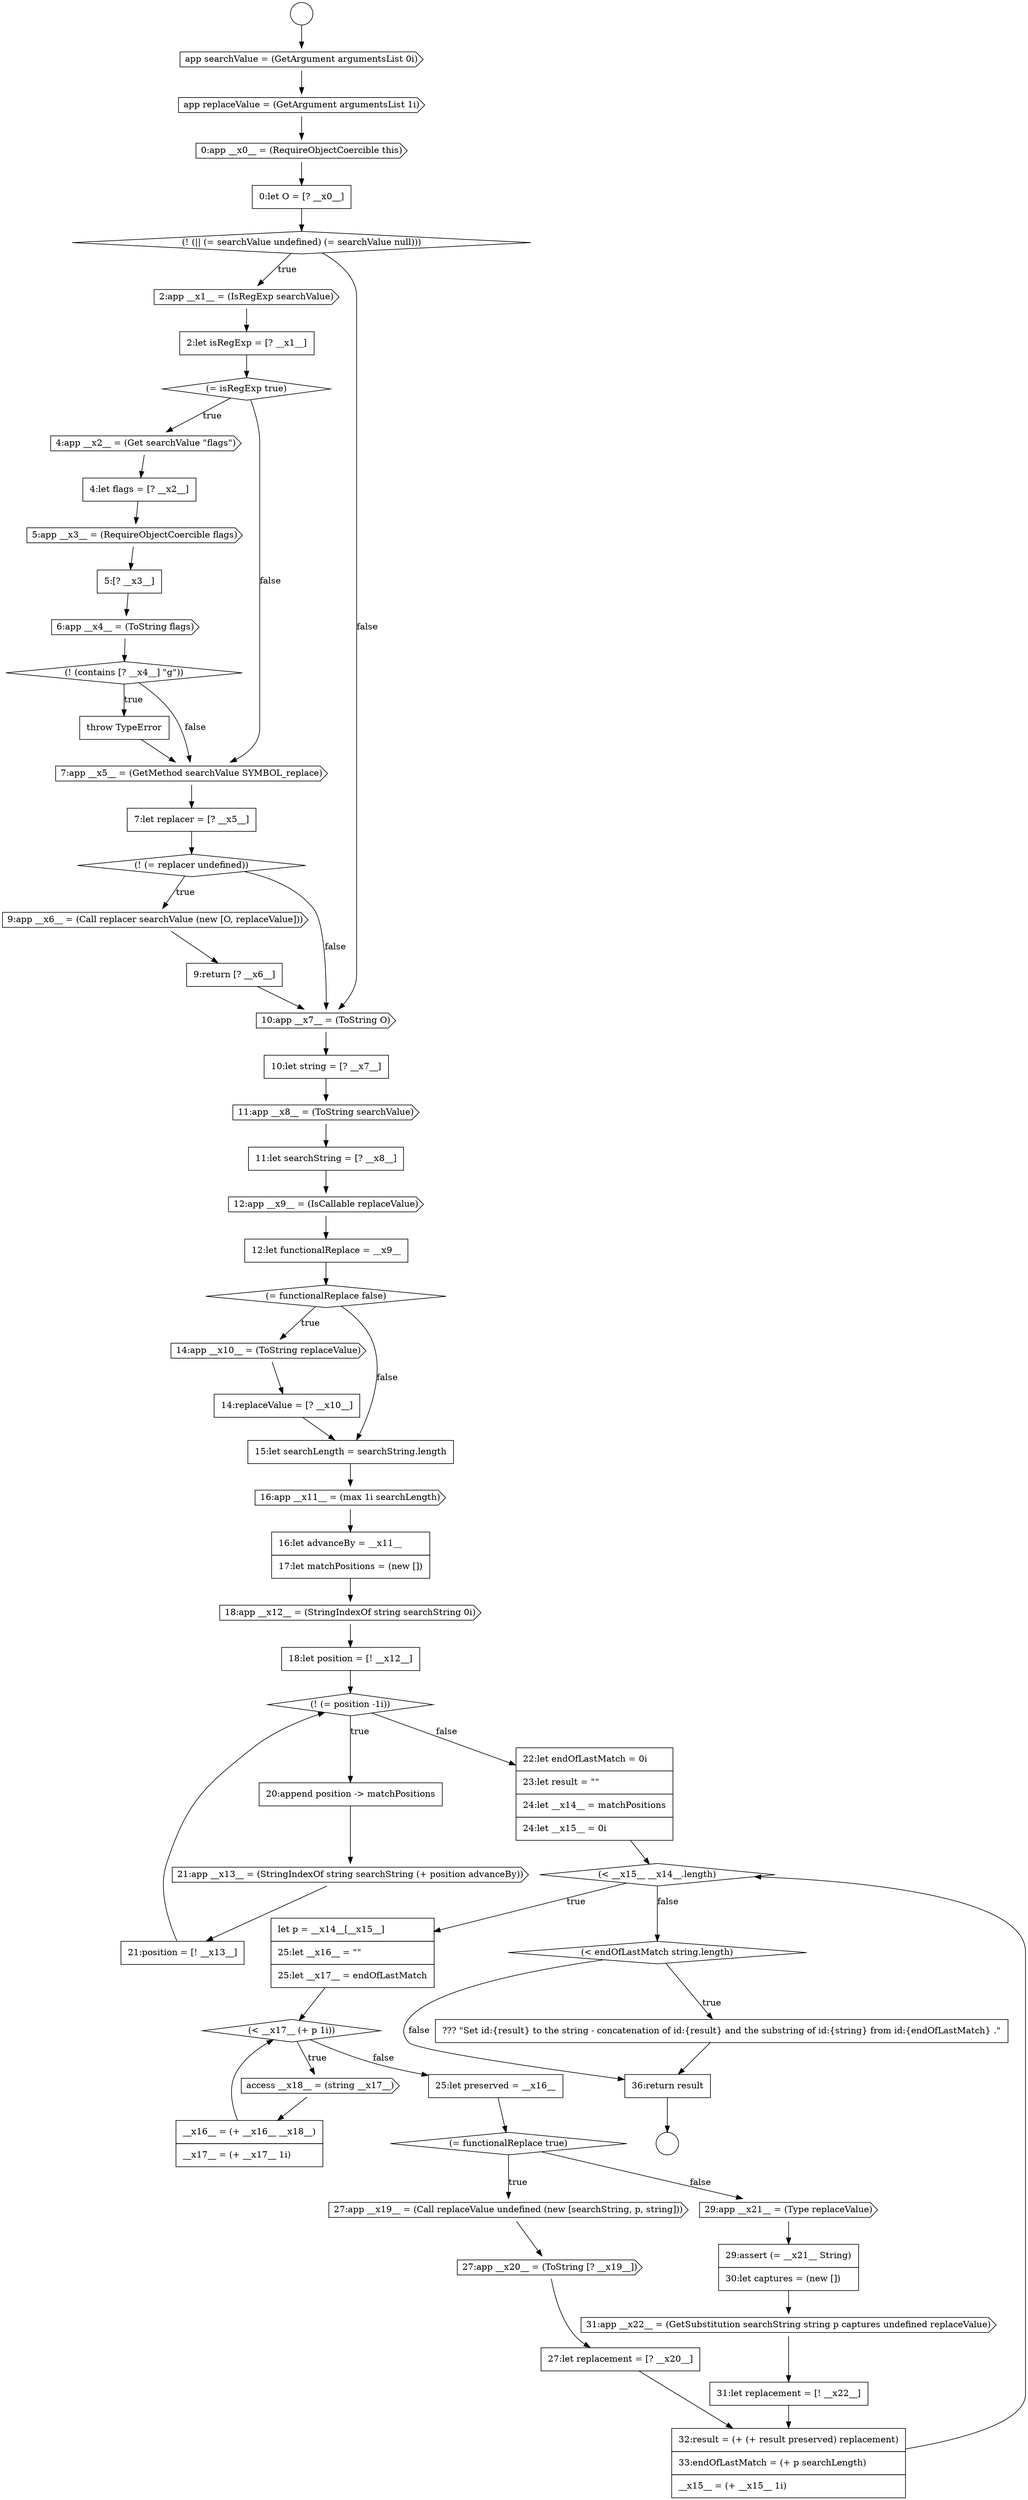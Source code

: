 digraph {
  node14552 [shape=cds, label=<<font color="black">9:app __x6__ = (Call replacer searchValue (new [O, replaceValue]))</font>> color="black" fillcolor="white" style=filled]
  node14534 [shape=cds, label=<<font color="black">app searchValue = (GetArgument argumentsList 0i)</font>> color="black" fillcolor="white" style=filled]
  node14576 [shape=cds, label=<<font color="black">access __x18__ = (string __x17__)</font>> color="black" fillcolor="white" style=filled]
  node14577 [shape=none, margin=0, label=<<font color="black">
    <table border="0" cellborder="1" cellspacing="0" cellpadding="10">
      <tr><td align="left">__x16__ = (+ __x16__ __x18__)</td></tr>
      <tr><td align="left">__x17__ = (+ __x17__ 1i)</td></tr>
    </table>
  </font>> color="black" fillcolor="white" style=filled]
  node14535 [shape=cds, label=<<font color="black">app replaceValue = (GetArgument argumentsList 1i)</font>> color="black" fillcolor="white" style=filled]
  node14539 [shape=cds, label=<<font color="black">2:app __x1__ = (IsRegExp searchValue)</font>> color="black" fillcolor="white" style=filled]
  node14574 [shape=none, margin=0, label=<<font color="black">
    <table border="0" cellborder="1" cellspacing="0" cellpadding="10">
      <tr><td align="left">let p = __x14__[__x15__]</td></tr>
      <tr><td align="left">25:let __x16__ = &quot;&quot;</td></tr>
      <tr><td align="left">25:let __x17__ = endOfLastMatch</td></tr>
    </table>
  </font>> color="black" fillcolor="white" style=filled]
  node14585 [shape=cds, label=<<font color="black">31:app __x22__ = (GetSubstitution searchString string p captures undefined replaceValue)</font>> color="black" fillcolor="white" style=filled]
  node14570 [shape=cds, label=<<font color="black">21:app __x13__ = (StringIndexOf string searchString (+ position advanceBy))</font>> color="black" fillcolor="white" style=filled]
  node14538 [shape=diamond, label=<<font color="black">(! (|| (= searchValue undefined) (= searchValue null)))</font>> color="black" fillcolor="white" style=filled]
  node14559 [shape=none, margin=0, label=<<font color="black">
    <table border="0" cellborder="1" cellspacing="0" cellpadding="10">
      <tr><td align="left">12:let functionalReplace = __x9__</td></tr>
    </table>
  </font>> color="black" fillcolor="white" style=filled]
  node14553 [shape=none, margin=0, label=<<font color="black">
    <table border="0" cellborder="1" cellspacing="0" cellpadding="10">
      <tr><td align="left">9:return [? __x6__]</td></tr>
    </table>
  </font>> color="black" fillcolor="white" style=filled]
  node14542 [shape=cds, label=<<font color="black">4:app __x2__ = (Get searchValue &quot;flags&quot;)</font>> color="black" fillcolor="white" style=filled]
  node14564 [shape=cds, label=<<font color="black">16:app __x11__ = (max 1i searchLength)</font>> color="black" fillcolor="white" style=filled]
  node14579 [shape=diamond, label=<<font color="black">(= functionalReplace true)</font>> color="black" fillcolor="white" style=filled]
  node14533 [shape=circle label=" " color="black" fillcolor="white" style=filled]
  node14584 [shape=none, margin=0, label=<<font color="black">
    <table border="0" cellborder="1" cellspacing="0" cellpadding="10">
      <tr><td align="left">29:assert (= __x21__ String)</td></tr>
      <tr><td align="left">30:let captures = (new [])</td></tr>
    </table>
  </font>> color="black" fillcolor="white" style=filled]
  node14532 [shape=circle label=" " color="black" fillcolor="white" style=filled]
  node14547 [shape=diamond, label=<<font color="black">(! (contains [? __x4__] &quot;g&quot;))</font>> color="black" fillcolor="white" style=filled]
  node14569 [shape=none, margin=0, label=<<font color="black">
    <table border="0" cellborder="1" cellspacing="0" cellpadding="10">
      <tr><td align="left">20:append position -&gt; matchPositions</td></tr>
    </table>
  </font>> color="black" fillcolor="white" style=filled]
  node14558 [shape=cds, label=<<font color="black">12:app __x9__ = (IsCallable replaceValue)</font>> color="black" fillcolor="white" style=filled]
  node14588 [shape=diamond, label=<<font color="black">(&lt; endOfLastMatch string.length)</font>> color="black" fillcolor="white" style=filled]
  node14537 [shape=none, margin=0, label=<<font color="black">
    <table border="0" cellborder="1" cellspacing="0" cellpadding="10">
      <tr><td align="left">0:let O = [? __x0__]</td></tr>
    </table>
  </font>> color="black" fillcolor="white" style=filled]
  node14541 [shape=diamond, label=<<font color="black">(= isRegExp true)</font>> color="black" fillcolor="white" style=filled]
  node14556 [shape=cds, label=<<font color="black">11:app __x8__ = (ToString searchValue)</font>> color="black" fillcolor="white" style=filled]
  node14565 [shape=none, margin=0, label=<<font color="black">
    <table border="0" cellborder="1" cellspacing="0" cellpadding="10">
      <tr><td align="left">16:let advanceBy = __x11__</td></tr>
      <tr><td align="left">17:let matchPositions = (new [])</td></tr>
    </table>
  </font>> color="black" fillcolor="white" style=filled]
  node14566 [shape=cds, label=<<font color="black">18:app __x12__ = (StringIndexOf string searchString 0i)</font>> color="black" fillcolor="white" style=filled]
  node14580 [shape=cds, label=<<font color="black">27:app __x19__ = (Call replaceValue undefined (new [searchString, p, string]))</font>> color="black" fillcolor="white" style=filled]
  node14561 [shape=cds, label=<<font color="black">14:app __x10__ = (ToString replaceValue)</font>> color="black" fillcolor="white" style=filled]
  node14548 [shape=none, margin=0, label=<<font color="black">
    <table border="0" cellborder="1" cellspacing="0" cellpadding="10">
      <tr><td align="left">throw TypeError</td></tr>
    </table>
  </font>> color="black" fillcolor="white" style=filled]
  node14590 [shape=none, margin=0, label=<<font color="black">
    <table border="0" cellborder="1" cellspacing="0" cellpadding="10">
      <tr><td align="left">36:return result</td></tr>
    </table>
  </font>> color="black" fillcolor="white" style=filled]
  node14573 [shape=diamond, label=<<font color="black">(&lt; __x15__ __x14__.length)</font>> color="black" fillcolor="white" style=filled]
  node14572 [shape=none, margin=0, label=<<font color="black">
    <table border="0" cellborder="1" cellspacing="0" cellpadding="10">
      <tr><td align="left">22:let endOfLastMatch = 0i</td></tr>
      <tr><td align="left">23:let result = &quot;&quot;</td></tr>
      <tr><td align="left">24:let __x14__ = matchPositions</td></tr>
      <tr><td align="left">24:let __x15__ = 0i</td></tr>
    </table>
  </font>> color="black" fillcolor="white" style=filled]
  node14544 [shape=cds, label=<<font color="black">5:app __x3__ = (RequireObjectCoercible flags)</font>> color="black" fillcolor="white" style=filled]
  node14587 [shape=none, margin=0, label=<<font color="black">
    <table border="0" cellborder="1" cellspacing="0" cellpadding="10">
      <tr><td align="left">32:result = (+ (+ result preserved) replacement)</td></tr>
      <tr><td align="left">33:endOfLastMatch = (+ p searchLength)</td></tr>
      <tr><td align="left">__x15__ = (+ __x15__ 1i)</td></tr>
    </table>
  </font>> color="black" fillcolor="white" style=filled]
  node14549 [shape=cds, label=<<font color="black">7:app __x5__ = (GetMethod searchValue SYMBOL_replace)</font>> color="black" fillcolor="white" style=filled]
  node14540 [shape=none, margin=0, label=<<font color="black">
    <table border="0" cellborder="1" cellspacing="0" cellpadding="10">
      <tr><td align="left">2:let isRegExp = [? __x1__]</td></tr>
    </table>
  </font>> color="black" fillcolor="white" style=filled]
  node14581 [shape=cds, label=<<font color="black">27:app __x20__ = (ToString [? __x19__])</font>> color="black" fillcolor="white" style=filled]
  node14555 [shape=none, margin=0, label=<<font color="black">
    <table border="0" cellborder="1" cellspacing="0" cellpadding="10">
      <tr><td align="left">10:let string = [? __x7__]</td></tr>
    </table>
  </font>> color="black" fillcolor="white" style=filled]
  node14562 [shape=none, margin=0, label=<<font color="black">
    <table border="0" cellborder="1" cellspacing="0" cellpadding="10">
      <tr><td align="left">14:replaceValue = [? __x10__]</td></tr>
    </table>
  </font>> color="black" fillcolor="white" style=filled]
  node14557 [shape=none, margin=0, label=<<font color="black">
    <table border="0" cellborder="1" cellspacing="0" cellpadding="10">
      <tr><td align="left">11:let searchString = [? __x8__]</td></tr>
    </table>
  </font>> color="black" fillcolor="white" style=filled]
  node14550 [shape=none, margin=0, label=<<font color="black">
    <table border="0" cellborder="1" cellspacing="0" cellpadding="10">
      <tr><td align="left">7:let replacer = [? __x5__]</td></tr>
    </table>
  </font>> color="black" fillcolor="white" style=filled]
  node14589 [shape=none, margin=0, label=<<font color="black">
    <table border="0" cellborder="1" cellspacing="0" cellpadding="10">
      <tr><td align="left">??? &quot;Set id:{result} to the string - concatenation of id:{result} and the substring of id:{string} from id:{endOfLastMatch} .&quot;</td></tr>
    </table>
  </font>> color="black" fillcolor="white" style=filled]
  node14545 [shape=none, margin=0, label=<<font color="black">
    <table border="0" cellborder="1" cellspacing="0" cellpadding="10">
      <tr><td align="left">5:[? __x3__]</td></tr>
    </table>
  </font>> color="black" fillcolor="white" style=filled]
  node14567 [shape=none, margin=0, label=<<font color="black">
    <table border="0" cellborder="1" cellspacing="0" cellpadding="10">
      <tr><td align="left">18:let position = [! __x12__]</td></tr>
    </table>
  </font>> color="black" fillcolor="white" style=filled]
  node14554 [shape=cds, label=<<font color="black">10:app __x7__ = (ToString O)</font>> color="black" fillcolor="white" style=filled]
  node14586 [shape=none, margin=0, label=<<font color="black">
    <table border="0" cellborder="1" cellspacing="0" cellpadding="10">
      <tr><td align="left">31:let replacement = [! __x22__]</td></tr>
    </table>
  </font>> color="black" fillcolor="white" style=filled]
  node14543 [shape=none, margin=0, label=<<font color="black">
    <table border="0" cellborder="1" cellspacing="0" cellpadding="10">
      <tr><td align="left">4:let flags = [? __x2__]</td></tr>
    </table>
  </font>> color="black" fillcolor="white" style=filled]
  node14571 [shape=none, margin=0, label=<<font color="black">
    <table border="0" cellborder="1" cellspacing="0" cellpadding="10">
      <tr><td align="left">21:position = [! __x13__]</td></tr>
    </table>
  </font>> color="black" fillcolor="white" style=filled]
  node14560 [shape=diamond, label=<<font color="black">(= functionalReplace false)</font>> color="black" fillcolor="white" style=filled]
  node14582 [shape=none, margin=0, label=<<font color="black">
    <table border="0" cellborder="1" cellspacing="0" cellpadding="10">
      <tr><td align="left">27:let replacement = [? __x20__]</td></tr>
    </table>
  </font>> color="black" fillcolor="white" style=filled]
  node14575 [shape=diamond, label=<<font color="black">(&lt; __x17__ (+ p 1i))</font>> color="black" fillcolor="white" style=filled]
  node14536 [shape=cds, label=<<font color="black">0:app __x0__ = (RequireObjectCoercible this)</font>> color="black" fillcolor="white" style=filled]
  node14551 [shape=diamond, label=<<font color="black">(! (= replacer undefined))</font>> color="black" fillcolor="white" style=filled]
  node14546 [shape=cds, label=<<font color="black">6:app __x4__ = (ToString flags)</font>> color="black" fillcolor="white" style=filled]
  node14578 [shape=none, margin=0, label=<<font color="black">
    <table border="0" cellborder="1" cellspacing="0" cellpadding="10">
      <tr><td align="left">25:let preserved = __x16__</td></tr>
    </table>
  </font>> color="black" fillcolor="white" style=filled]
  node14563 [shape=none, margin=0, label=<<font color="black">
    <table border="0" cellborder="1" cellspacing="0" cellpadding="10">
      <tr><td align="left">15:let searchLength = searchString.length</td></tr>
    </table>
  </font>> color="black" fillcolor="white" style=filled]
  node14568 [shape=diamond, label=<<font color="black">(! (= position -1i))</font>> color="black" fillcolor="white" style=filled]
  node14583 [shape=cds, label=<<font color="black">29:app __x21__ = (Type replaceValue)</font>> color="black" fillcolor="white" style=filled]
  node14551 -> node14552 [label=<<font color="black">true</font>> color="black"]
  node14551 -> node14554 [label=<<font color="black">false</font>> color="black"]
  node14538 -> node14539 [label=<<font color="black">true</font>> color="black"]
  node14538 -> node14554 [label=<<font color="black">false</font>> color="black"]
  node14550 -> node14551 [ color="black"]
  node14544 -> node14545 [ color="black"]
  node14568 -> node14569 [label=<<font color="black">true</font>> color="black"]
  node14568 -> node14572 [label=<<font color="black">false</font>> color="black"]
  node14579 -> node14580 [label=<<font color="black">true</font>> color="black"]
  node14579 -> node14583 [label=<<font color="black">false</font>> color="black"]
  node14555 -> node14556 [ color="black"]
  node14567 -> node14568 [ color="black"]
  node14574 -> node14575 [ color="black"]
  node14576 -> node14577 [ color="black"]
  node14584 -> node14585 [ color="black"]
  node14563 -> node14564 [ color="black"]
  node14552 -> node14553 [ color="black"]
  node14539 -> node14540 [ color="black"]
  node14548 -> node14549 [ color="black"]
  node14588 -> node14589 [label=<<font color="black">true</font>> color="black"]
  node14588 -> node14590 [label=<<font color="black">false</font>> color="black"]
  node14557 -> node14558 [ color="black"]
  node14546 -> node14547 [ color="black"]
  node14535 -> node14536 [ color="black"]
  node14586 -> node14587 [ color="black"]
  node14577 -> node14575 [ color="black"]
  node14587 -> node14573 [ color="black"]
  node14559 -> node14560 [ color="black"]
  node14536 -> node14537 [ color="black"]
  node14582 -> node14587 [ color="black"]
  node14541 -> node14542 [label=<<font color="black">true</font>> color="black"]
  node14541 -> node14549 [label=<<font color="black">false</font>> color="black"]
  node14580 -> node14581 [ color="black"]
  node14564 -> node14565 [ color="black"]
  node14581 -> node14582 [ color="black"]
  node14583 -> node14584 [ color="black"]
  node14573 -> node14574 [label=<<font color="black">true</font>> color="black"]
  node14573 -> node14588 [label=<<font color="black">false</font>> color="black"]
  node14554 -> node14555 [ color="black"]
  node14540 -> node14541 [ color="black"]
  node14537 -> node14538 [ color="black"]
  node14565 -> node14566 [ color="black"]
  node14566 -> node14567 [ color="black"]
  node14532 -> node14534 [ color="black"]
  node14534 -> node14535 [ color="black"]
  node14558 -> node14559 [ color="black"]
  node14578 -> node14579 [ color="black"]
  node14543 -> node14544 [ color="black"]
  node14553 -> node14554 [ color="black"]
  node14571 -> node14568 [ color="black"]
  node14561 -> node14562 [ color="black"]
  node14560 -> node14561 [label=<<font color="black">true</font>> color="black"]
  node14560 -> node14563 [label=<<font color="black">false</font>> color="black"]
  node14590 -> node14533 [ color="black"]
  node14542 -> node14543 [ color="black"]
  node14549 -> node14550 [ color="black"]
  node14562 -> node14563 [ color="black"]
  node14572 -> node14573 [ color="black"]
  node14547 -> node14548 [label=<<font color="black">true</font>> color="black"]
  node14547 -> node14549 [label=<<font color="black">false</font>> color="black"]
  node14556 -> node14557 [ color="black"]
  node14585 -> node14586 [ color="black"]
  node14545 -> node14546 [ color="black"]
  node14589 -> node14590 [ color="black"]
  node14570 -> node14571 [ color="black"]
  node14575 -> node14576 [label=<<font color="black">true</font>> color="black"]
  node14575 -> node14578 [label=<<font color="black">false</font>> color="black"]
  node14569 -> node14570 [ color="black"]
}
